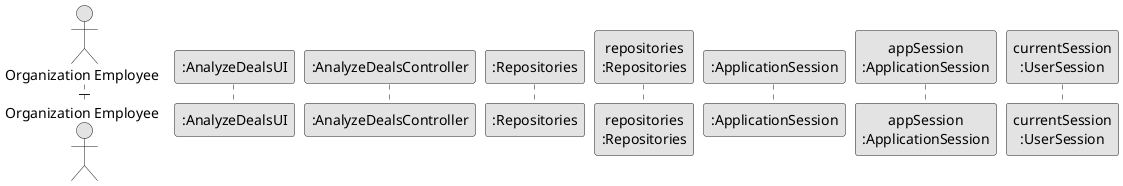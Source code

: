 @startuml
skinparam monochrome true
skinparam packageStyle rectangle
skinparam shadowing false

autonumber

'hide footbox
actor "Organization Employee" as ADM
participant ":AnalyzeDealsUI" as UI
participant ":AnalyzeDealsController" as CTRL
participant ":Repositories" as RepositorySingleton
participant "repositories\n:Repositories" as PLAT
participant ":ApplicationSession" as _APP
participant "appSession\n:ApplicationSession" as APP
participant "currentSession\n:UserSession" as SESSAO

activate ADM


deactivate ADM

@enduml